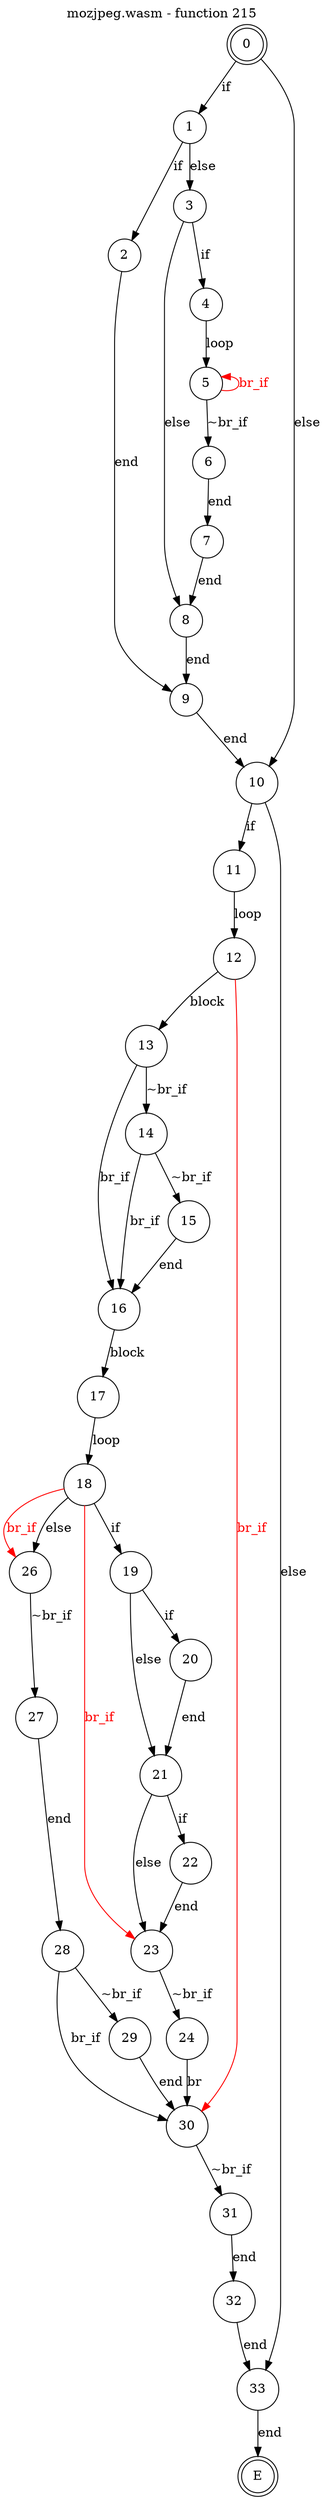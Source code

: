 digraph finite_state_machine {
    label = "mozjpeg.wasm - function 215"
    labelloc =  t
    labelfontsize = 16
    labelfontcolor = black
    labelfontname = "Helvetica"
    node [shape = doublecircle]; 0 E ;
    node [shape = circle];
    0 -> 1[label="if"];
    0 -> 10[label="else"];
    1 -> 2[label="if"];
    1 -> 3[label="else"];
    2 -> 9[label="end"];
    3 -> 4[label="if"];
    3 -> 8[label="else"];
    4 -> 5[label="loop"];
    5 -> 6[label="~br_if"];
    5 -> 5[color="red" dir=back fontcolor="red" label="br_if"];
    6 -> 7[label="end"];
    7 -> 8[label="end"];
    8 -> 9[label="end"];
    9 -> 10[label="end"];
    10 -> 11[label="if"];
    10 -> 33[label="else"];
    11 -> 12[label="loop"];
    12 -> 13[label="block"];
    13 -> 14[label="~br_if"];
    13 -> 16[label="br_if"];
    14 -> 15[label="~br_if"];
    14 -> 16[label="br_if"];
    15 -> 16[label="end"];
    16 -> 17[label="block"];
    17 -> 18[label="loop"];
    18 -> 19[label="if"];
    18 -> 26[label="else"];
    19 -> 20[label="if"];
    19 -> 21[label="else"];
    20 -> 21[label="end"];
    21 -> 22[label="if"];
    21 -> 23[label="else"];
    22 -> 23[label="end"];
    23 -> 24[label="~br_if"];
    23 -> 18[color="red" dir=back fontcolor="red" label="br_if"];
    24 -> 30[label="br"];
    26 -> 27[label="~br_if"];
    26 -> 18[color="red" dir=back fontcolor="red" label="br_if"];
    27 -> 28[label="end"];
    28 -> 29[label="~br_if"];
    28 -> 30[label="br_if"];
    29 -> 30[label="end"];
    30 -> 31[label="~br_if"];
    30 -> 12[color="red" dir=back fontcolor="red" label="br_if"];
    31 -> 32[label="end"];
    32 -> 33[label="end"];
    33 -> E[label="end"];
}
